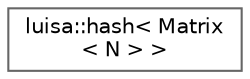 digraph "类继承关系图"
{
 // LATEX_PDF_SIZE
  bgcolor="transparent";
  edge [fontname=Helvetica,fontsize=10,labelfontname=Helvetica,labelfontsize=10];
  node [fontname=Helvetica,fontsize=10,shape=box,height=0.2,width=0.4];
  rankdir="LR";
  Node0 [id="Node000000",label="luisa::hash\< Matrix\l\< N \> \>",height=0.2,width=0.4,color="grey40", fillcolor="white", style="filled",URL="$structluisa_1_1hash_3_01_matrix_3_01_n_01_4_01_4.html",tooltip=" "];
}
